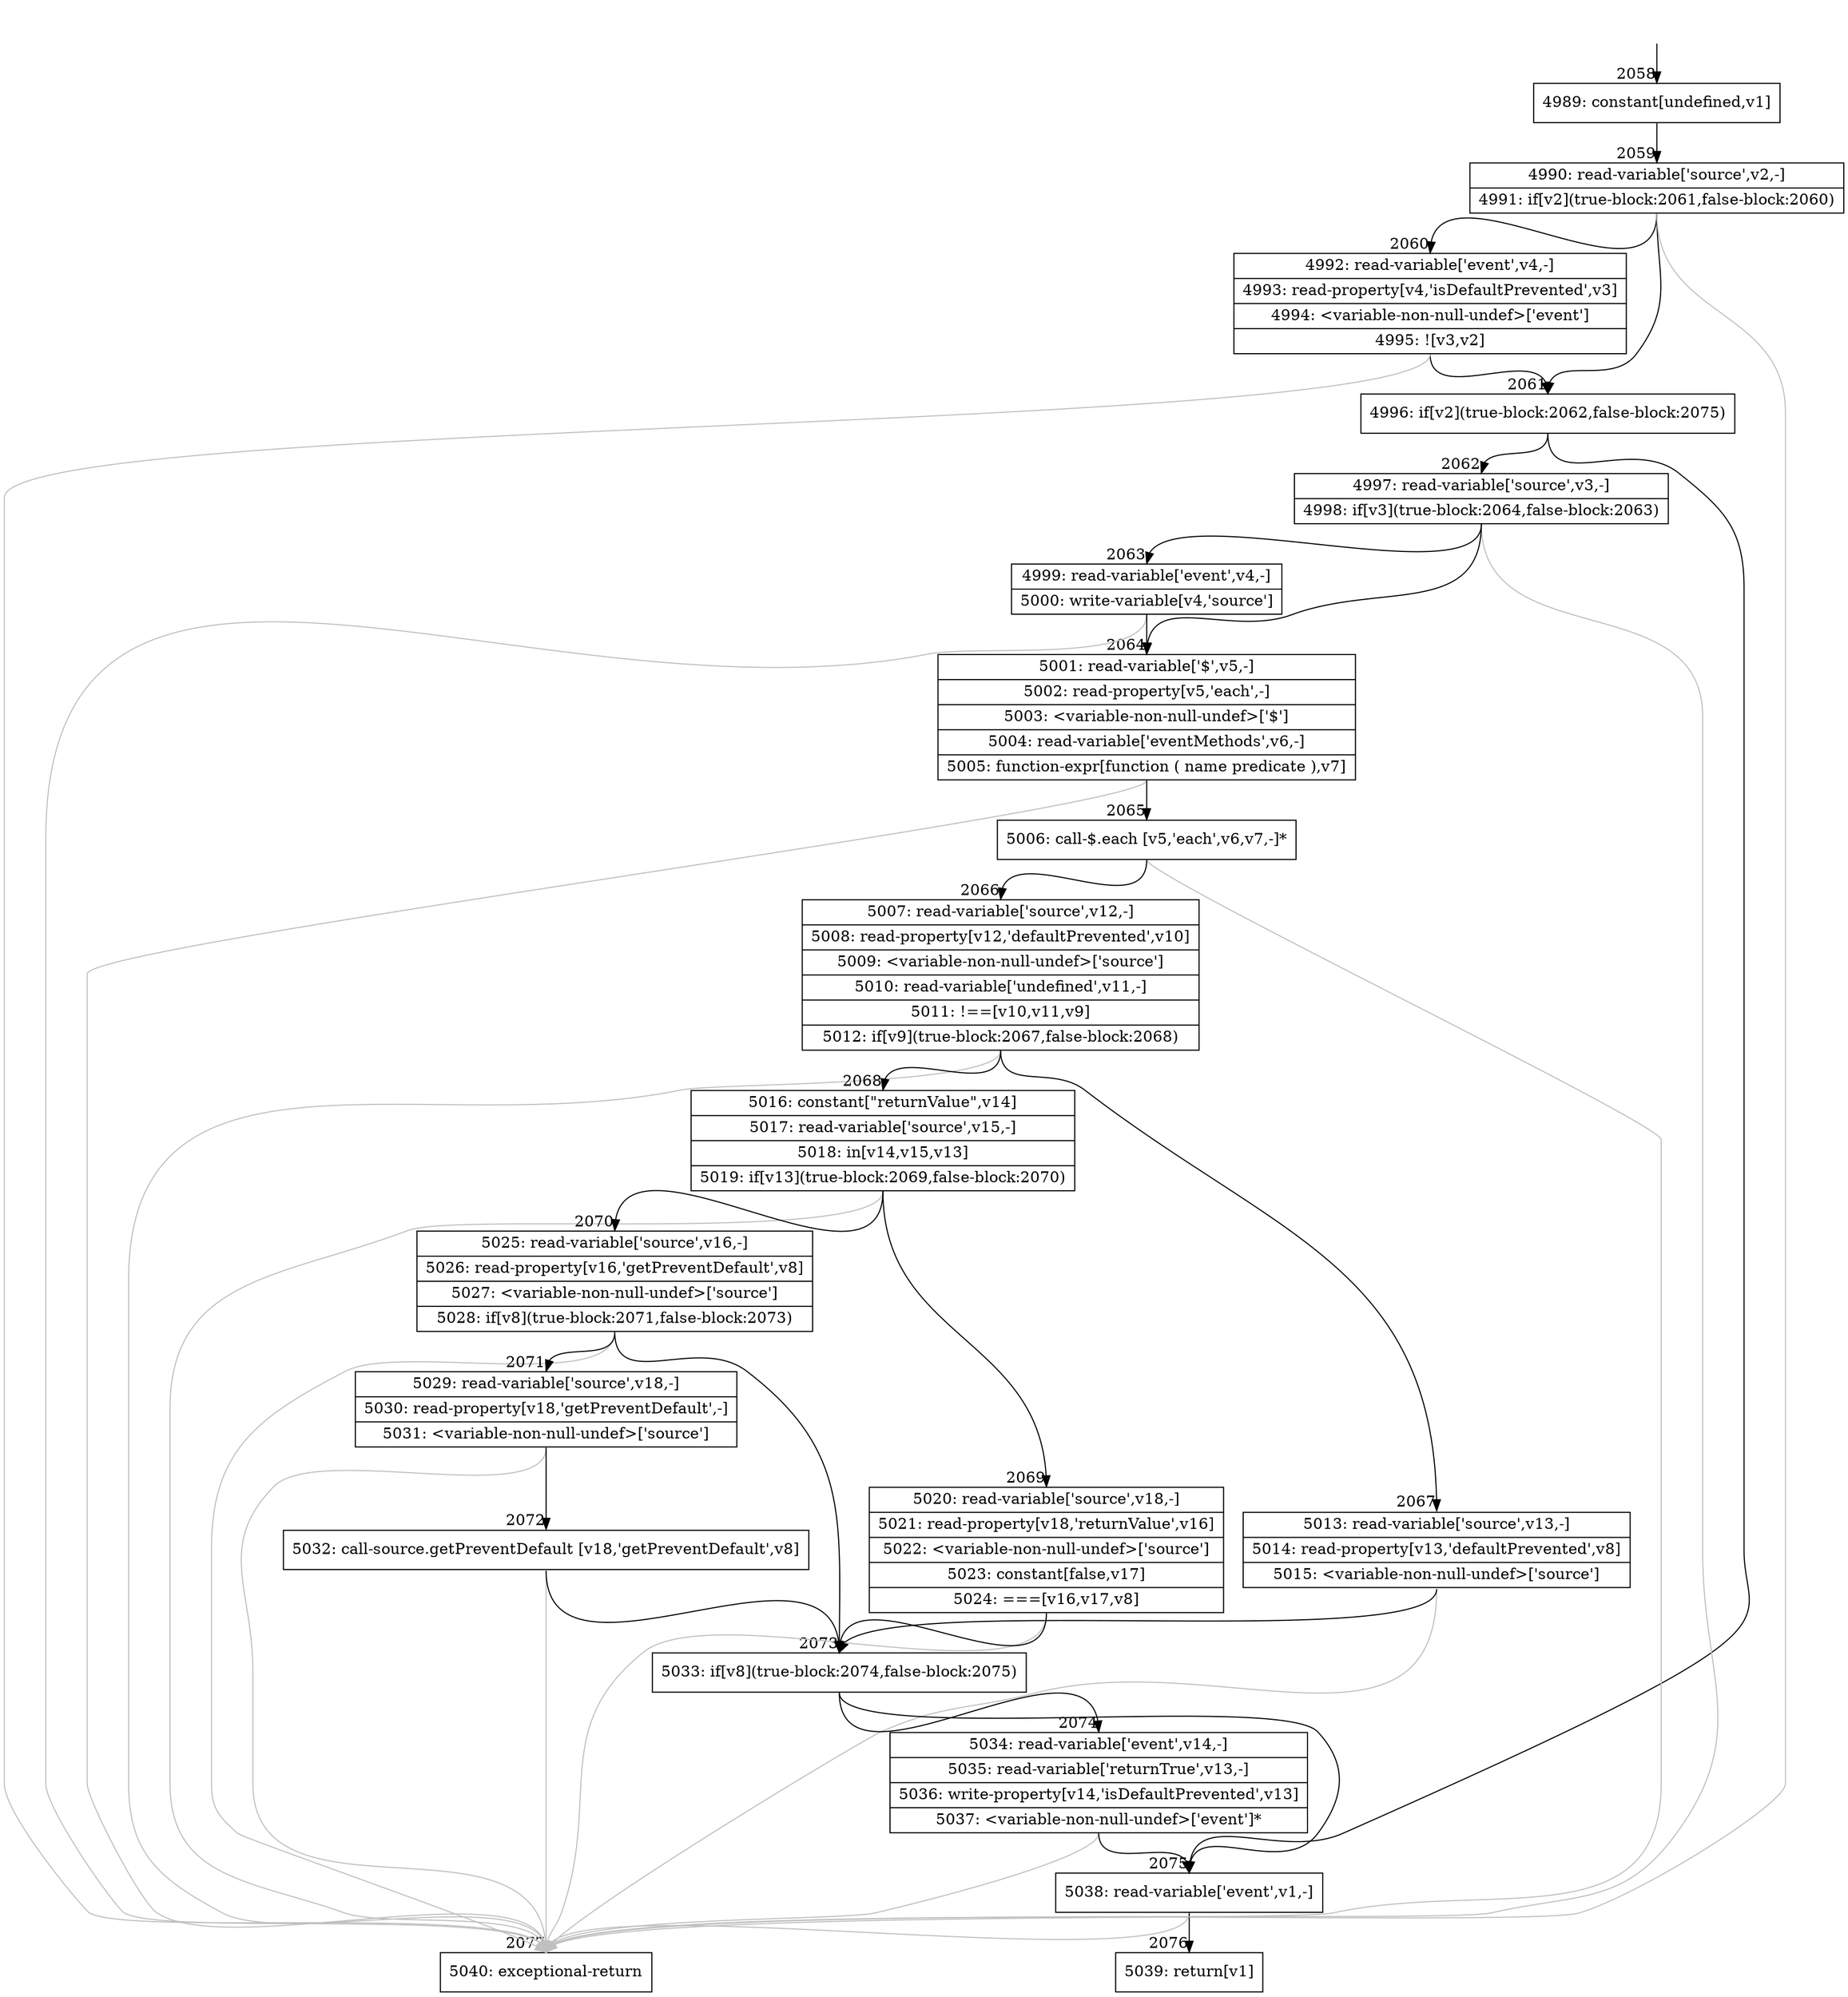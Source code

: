 digraph {
rankdir="TD"
BB_entry187[shape=none,label=""];
BB_entry187 -> BB2058 [tailport=s, headport=n, headlabel="    2058"]
BB2058 [shape=record label="{4989: constant[undefined,v1]}" ] 
BB2058 -> BB2059 [tailport=s, headport=n, headlabel="      2059"]
BB2059 [shape=record label="{4990: read-variable['source',v2,-]|4991: if[v2](true-block:2061,false-block:2060)}" ] 
BB2059 -> BB2061 [tailport=s, headport=n, headlabel="      2061"]
BB2059 -> BB2060 [tailport=s, headport=n, headlabel="      2060"]
BB2059 -> BB2077 [tailport=s, headport=n, color=gray, headlabel="      2077"]
BB2060 [shape=record label="{4992: read-variable['event',v4,-]|4993: read-property[v4,'isDefaultPrevented',v3]|4994: \<variable-non-null-undef\>['event']|4995: ![v3,v2]}" ] 
BB2060 -> BB2061 [tailport=s, headport=n]
BB2060 -> BB2077 [tailport=s, headport=n, color=gray]
BB2061 [shape=record label="{4996: if[v2](true-block:2062,false-block:2075)}" ] 
BB2061 -> BB2062 [tailport=s, headport=n, headlabel="      2062"]
BB2061 -> BB2075 [tailport=s, headport=n, headlabel="      2075"]
BB2062 [shape=record label="{4997: read-variable['source',v3,-]|4998: if[v3](true-block:2064,false-block:2063)}" ] 
BB2062 -> BB2064 [tailport=s, headport=n, headlabel="      2064"]
BB2062 -> BB2063 [tailport=s, headport=n, headlabel="      2063"]
BB2062 -> BB2077 [tailport=s, headport=n, color=gray]
BB2063 [shape=record label="{4999: read-variable['event',v4,-]|5000: write-variable[v4,'source']}" ] 
BB2063 -> BB2064 [tailport=s, headport=n]
BB2063 -> BB2077 [tailport=s, headport=n, color=gray]
BB2064 [shape=record label="{5001: read-variable['$',v5,-]|5002: read-property[v5,'each',-]|5003: \<variable-non-null-undef\>['$']|5004: read-variable['eventMethods',v6,-]|5005: function-expr[function ( name predicate ),v7]}" ] 
BB2064 -> BB2065 [tailport=s, headport=n, headlabel="      2065"]
BB2064 -> BB2077 [tailport=s, headport=n, color=gray]
BB2065 [shape=record label="{5006: call-$.each [v5,'each',v6,v7,-]*}" ] 
BB2065 -> BB2066 [tailport=s, headport=n, headlabel="      2066"]
BB2065 -> BB2077 [tailport=s, headport=n, color=gray]
BB2066 [shape=record label="{5007: read-variable['source',v12,-]|5008: read-property[v12,'defaultPrevented',v10]|5009: \<variable-non-null-undef\>['source']|5010: read-variable['undefined',v11,-]|5011: !==[v10,v11,v9]|5012: if[v9](true-block:2067,false-block:2068)}" ] 
BB2066 -> BB2067 [tailport=s, headport=n, headlabel="      2067"]
BB2066 -> BB2068 [tailport=s, headport=n, headlabel="      2068"]
BB2066 -> BB2077 [tailport=s, headport=n, color=gray]
BB2067 [shape=record label="{5013: read-variable['source',v13,-]|5014: read-property[v13,'defaultPrevented',v8]|5015: \<variable-non-null-undef\>['source']}" ] 
BB2067 -> BB2073 [tailport=s, headport=n, headlabel="      2073"]
BB2067 -> BB2077 [tailport=s, headport=n, color=gray]
BB2068 [shape=record label="{5016: constant[\"returnValue\",v14]|5017: read-variable['source',v15,-]|5018: in[v14,v15,v13]|5019: if[v13](true-block:2069,false-block:2070)}" ] 
BB2068 -> BB2069 [tailport=s, headport=n, headlabel="      2069"]
BB2068 -> BB2070 [tailport=s, headport=n, headlabel="      2070"]
BB2068 -> BB2077 [tailport=s, headport=n, color=gray]
BB2069 [shape=record label="{5020: read-variable['source',v18,-]|5021: read-property[v18,'returnValue',v16]|5022: \<variable-non-null-undef\>['source']|5023: constant[false,v17]|5024: ===[v16,v17,v8]}" ] 
BB2069 -> BB2073 [tailport=s, headport=n]
BB2069 -> BB2077 [tailport=s, headport=n, color=gray]
BB2070 [shape=record label="{5025: read-variable['source',v16,-]|5026: read-property[v16,'getPreventDefault',v8]|5027: \<variable-non-null-undef\>['source']|5028: if[v8](true-block:2071,false-block:2073)}" ] 
BB2070 -> BB2073 [tailport=s, headport=n]
BB2070 -> BB2071 [tailport=s, headport=n, headlabel="      2071"]
BB2070 -> BB2077 [tailport=s, headport=n, color=gray]
BB2071 [shape=record label="{5029: read-variable['source',v18,-]|5030: read-property[v18,'getPreventDefault',-]|5031: \<variable-non-null-undef\>['source']}" ] 
BB2071 -> BB2072 [tailport=s, headport=n, headlabel="      2072"]
BB2071 -> BB2077 [tailport=s, headport=n, color=gray]
BB2072 [shape=record label="{5032: call-source.getPreventDefault [v18,'getPreventDefault',v8]}" ] 
BB2072 -> BB2073 [tailport=s, headport=n]
BB2072 -> BB2077 [tailport=s, headport=n, color=gray]
BB2073 [shape=record label="{5033: if[v8](true-block:2074,false-block:2075)}" ] 
BB2073 -> BB2074 [tailport=s, headport=n, headlabel="      2074"]
BB2073 -> BB2075 [tailport=s, headport=n]
BB2074 [shape=record label="{5034: read-variable['event',v14,-]|5035: read-variable['returnTrue',v13,-]|5036: write-property[v14,'isDefaultPrevented',v13]|5037: \<variable-non-null-undef\>['event']*}" ] 
BB2074 -> BB2075 [tailport=s, headport=n]
BB2074 -> BB2077 [tailport=s, headport=n, color=gray]
BB2075 [shape=record label="{5038: read-variable['event',v1,-]}" ] 
BB2075 -> BB2076 [tailport=s, headport=n, headlabel="      2076"]
BB2075 -> BB2077 [tailport=s, headport=n, color=gray]
BB2076 [shape=record label="{5039: return[v1]}" ] 
BB2077 [shape=record label="{5040: exceptional-return}" ] 
//#$~ 1029
}

